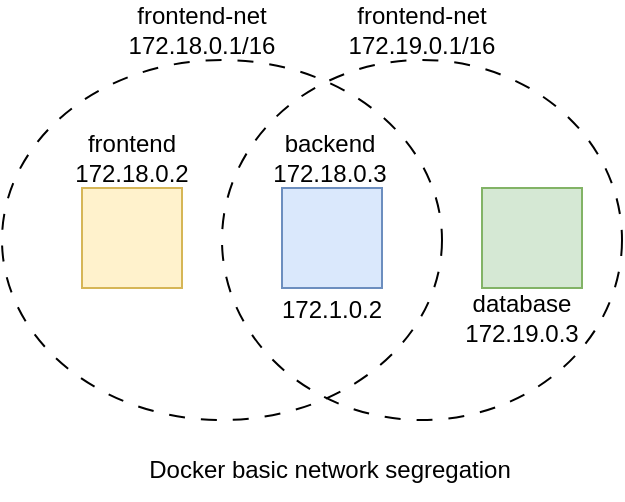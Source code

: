 <mxfile version="24.7.17">
  <diagram name="Page-1" id="9nS6Nalt8qF6VQF2Vatm">
    <mxGraphModel dx="555" dy="363" grid="1" gridSize="10" guides="1" tooltips="1" connect="1" arrows="1" fold="1" page="1" pageScale="1" pageWidth="827" pageHeight="1169" math="0" shadow="0">
      <root>
        <mxCell id="0" />
        <mxCell id="1" parent="0" />
        <mxCell id="gRbxm3WSAX4777lx8NaK-5" value="" style="ellipse;whiteSpace=wrap;html=1;strokeWidth=1;dashed=1;dashPattern=8 8;fillColor=none;" vertex="1" parent="1">
          <mxGeometry x="250" y="260" width="220" height="180" as="geometry" />
        </mxCell>
        <mxCell id="gRbxm3WSAX4777lx8NaK-6" value="" style="ellipse;whiteSpace=wrap;html=1;strokeWidth=1;dashed=1;dashPattern=8 8;fillColor=none;" vertex="1" parent="1">
          <mxGeometry x="360" y="260" width="200" height="180" as="geometry" />
        </mxCell>
        <mxCell id="gRbxm3WSAX4777lx8NaK-8" value="&lt;div&gt;frontend-net&lt;/div&gt;&lt;div&gt;172.18.0.1/16&lt;/div&gt;" style="text;html=1;align=center;verticalAlign=middle;whiteSpace=wrap;rounded=0;" vertex="1" parent="1">
          <mxGeometry x="315" y="230" width="70" height="30" as="geometry" />
        </mxCell>
        <mxCell id="gRbxm3WSAX4777lx8NaK-10" value="&lt;div&gt;frontend-net&lt;/div&gt;&lt;div&gt;172.19.0.1/16&lt;/div&gt;" style="text;html=1;align=center;verticalAlign=middle;whiteSpace=wrap;rounded=0;" vertex="1" parent="1">
          <mxGeometry x="425" y="230" width="70" height="30" as="geometry" />
        </mxCell>
        <mxCell id="gRbxm3WSAX4777lx8NaK-11" value="" style="whiteSpace=wrap;html=1;aspect=fixed;fillColor=#fff2cc;strokeColor=#d6b656;" vertex="1" parent="1">
          <mxGeometry x="290" y="324" width="50" height="50" as="geometry" />
        </mxCell>
        <mxCell id="gRbxm3WSAX4777lx8NaK-12" value="" style="whiteSpace=wrap;html=1;aspect=fixed;fillColor=#dae8fc;strokeColor=#6c8ebf;" vertex="1" parent="1">
          <mxGeometry x="390" y="324" width="50" height="50" as="geometry" />
        </mxCell>
        <mxCell id="gRbxm3WSAX4777lx8NaK-13" value="" style="whiteSpace=wrap;html=1;aspect=fixed;fillColor=#d5e8d4;strokeColor=#82b366;" vertex="1" parent="1">
          <mxGeometry x="490" y="324" width="50" height="50" as="geometry" />
        </mxCell>
        <mxCell id="gRbxm3WSAX4777lx8NaK-14" value="&lt;div&gt;frontend&lt;/div&gt;&lt;div&gt;172.18.0.2&lt;/div&gt;" style="text;html=1;align=center;verticalAlign=middle;whiteSpace=wrap;rounded=0;" vertex="1" parent="1">
          <mxGeometry x="280" y="294" width="70" height="30" as="geometry" />
        </mxCell>
        <mxCell id="gRbxm3WSAX4777lx8NaK-15" value="&lt;div&gt;backend&lt;/div&gt;&lt;div&gt;172.18.0.3&lt;/div&gt;" style="text;html=1;align=center;verticalAlign=middle;whiteSpace=wrap;rounded=0;" vertex="1" parent="1">
          <mxGeometry x="379" y="294" width="70" height="30" as="geometry" />
        </mxCell>
        <mxCell id="gRbxm3WSAX4777lx8NaK-16" value="&lt;div&gt;172.1.0.2&lt;/div&gt;" style="text;html=1;align=center;verticalAlign=middle;whiteSpace=wrap;rounded=0;" vertex="1" parent="1">
          <mxGeometry x="380" y="370" width="70" height="30" as="geometry" />
        </mxCell>
        <mxCell id="gRbxm3WSAX4777lx8NaK-17" value="&lt;div&gt;database&lt;/div&gt;&lt;div&gt;172.19.0.3&lt;/div&gt;" style="text;html=1;align=center;verticalAlign=middle;whiteSpace=wrap;rounded=0;" vertex="1" parent="1">
          <mxGeometry x="475" y="374" width="70" height="30" as="geometry" />
        </mxCell>
        <mxCell id="gRbxm3WSAX4777lx8NaK-18" value="&lt;div&gt;Docker basic network segregation&lt;/div&gt;" style="text;html=1;align=center;verticalAlign=middle;whiteSpace=wrap;rounded=0;" vertex="1" parent="1">
          <mxGeometry x="314" y="450" width="200" height="30" as="geometry" />
        </mxCell>
      </root>
    </mxGraphModel>
  </diagram>
</mxfile>
